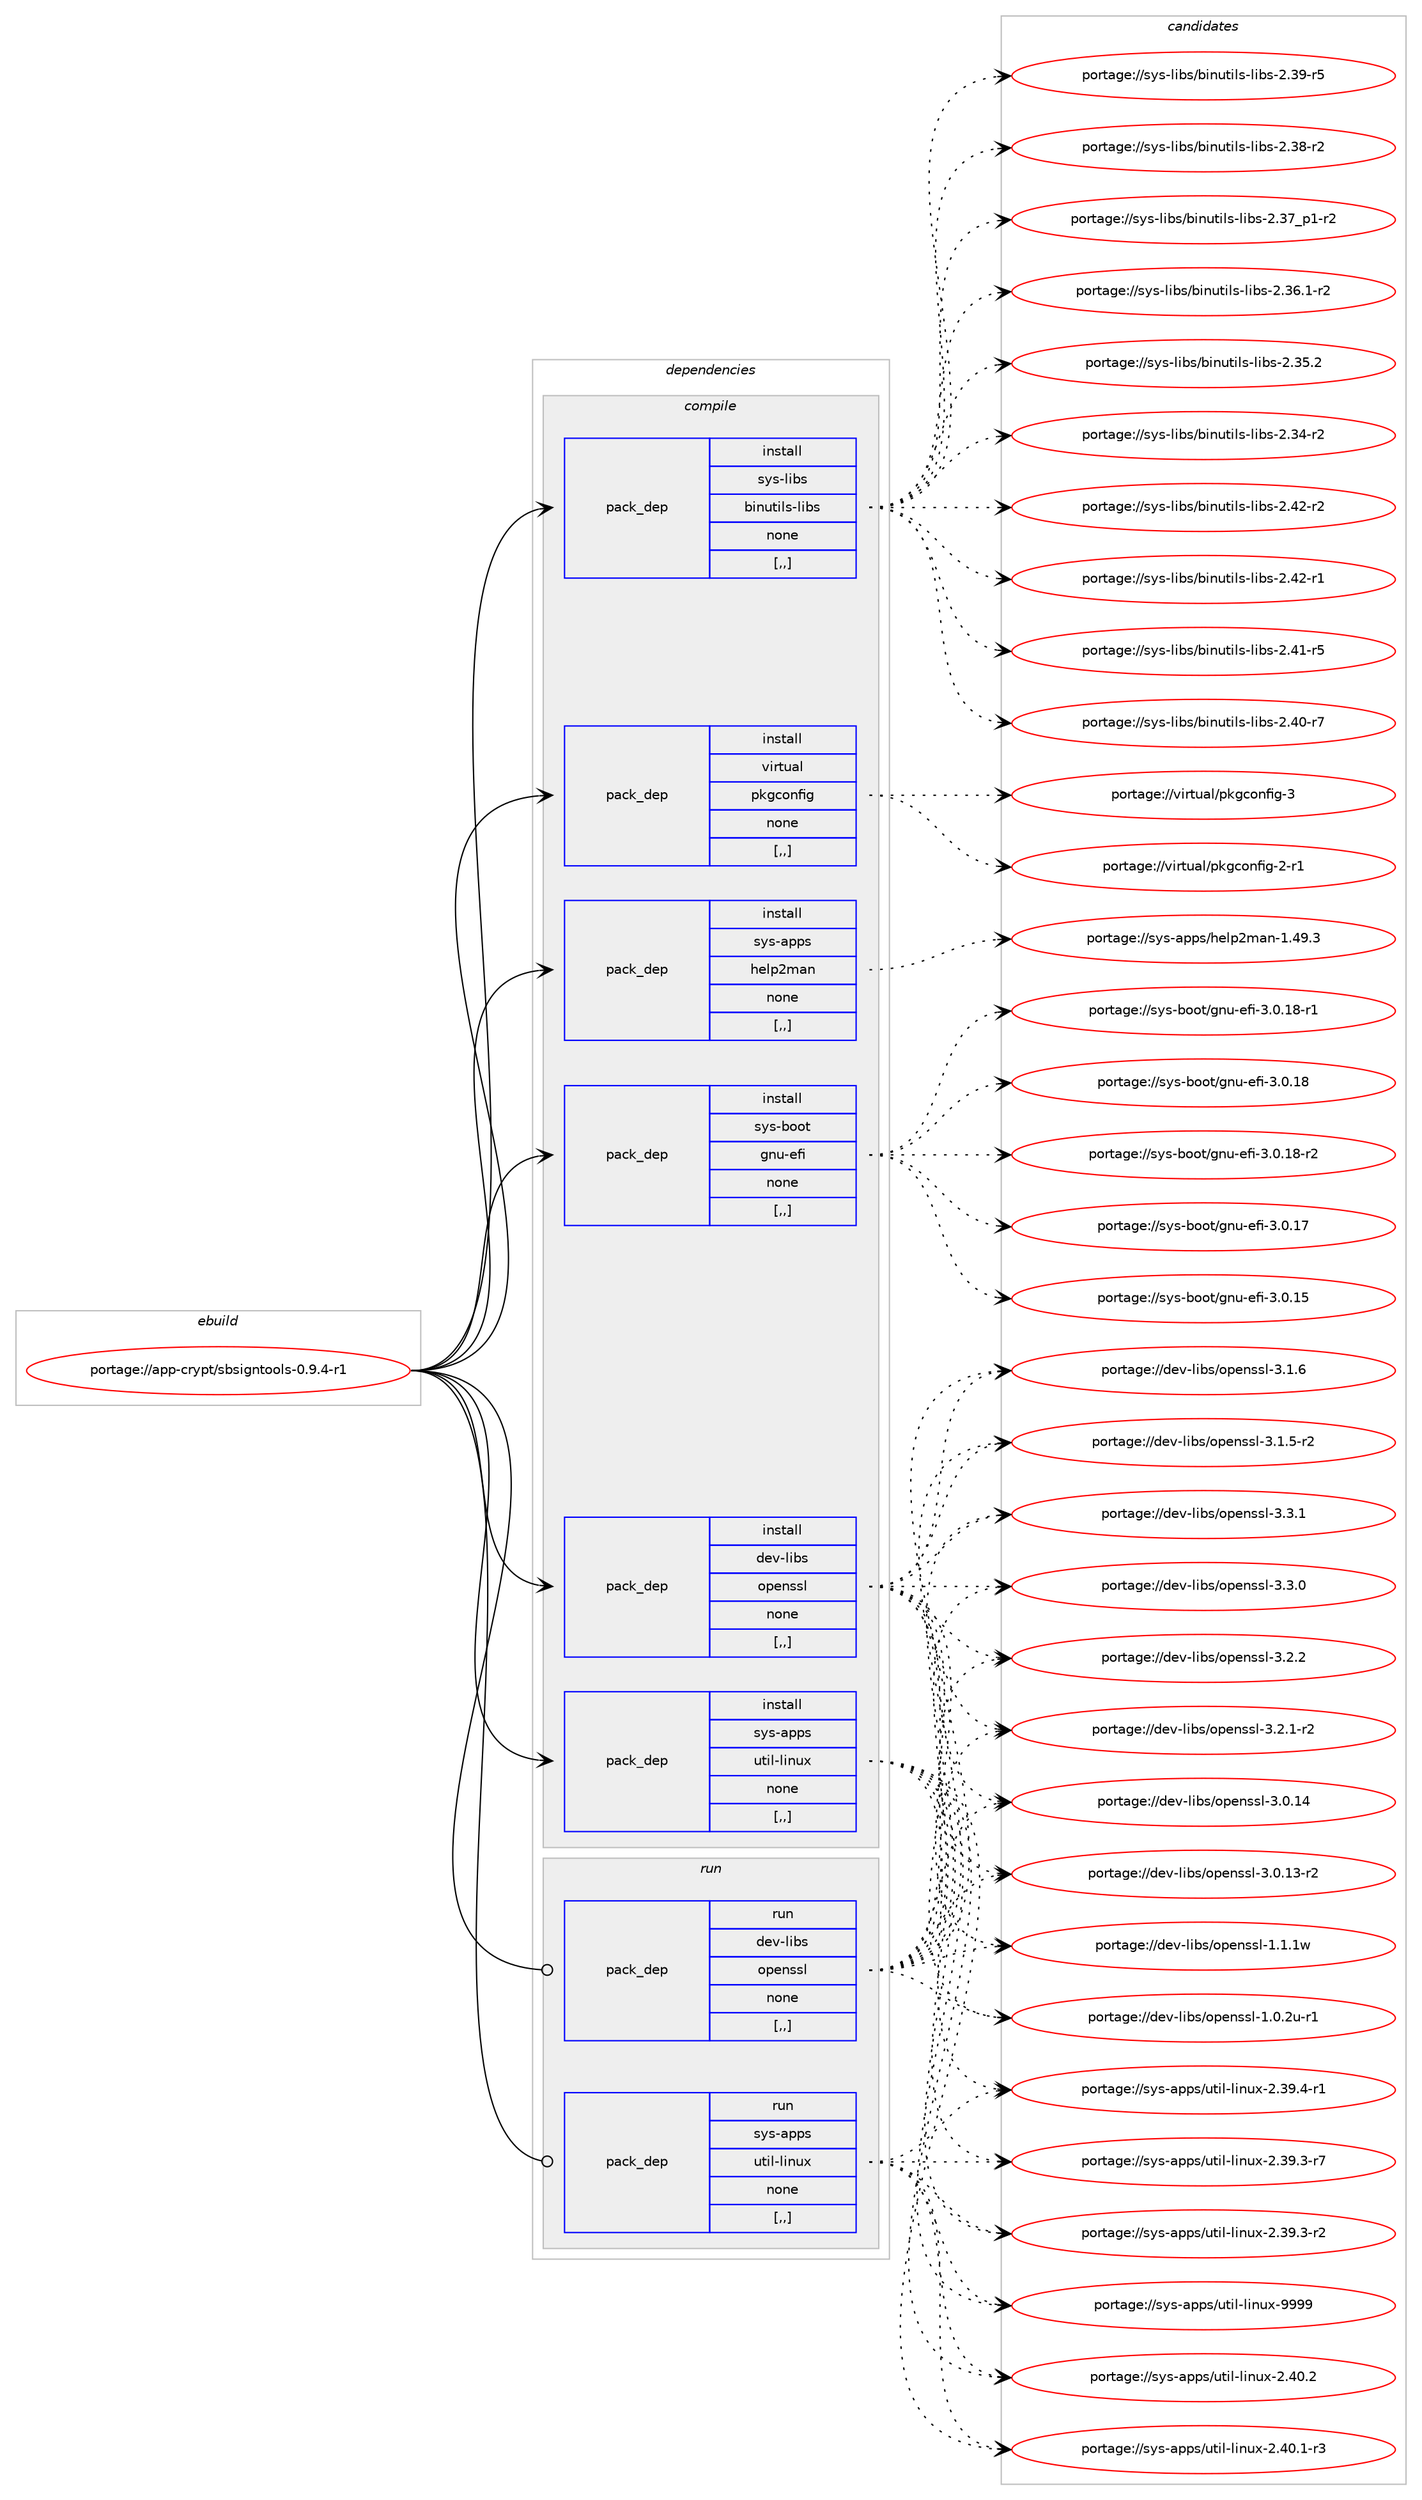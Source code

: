 digraph prolog {

# *************
# Graph options
# *************

newrank=true;
concentrate=true;
compound=true;
graph [rankdir=LR,fontname=Helvetica,fontsize=10,ranksep=1.5];#, ranksep=2.5, nodesep=0.2];
edge  [arrowhead=vee];
node  [fontname=Helvetica,fontsize=10];

# **********
# The ebuild
# **********

subgraph cluster_leftcol {
color=gray;
label=<<i>ebuild</i>>;
id [label="portage://app-crypt/sbsigntools-0.9.4-r1", color=red, width=4, href="../app-crypt/sbsigntools-0.9.4-r1.svg"];
}

# ****************
# The dependencies
# ****************

subgraph cluster_midcol {
color=gray;
label=<<i>dependencies</i>>;
subgraph cluster_compile {
fillcolor="#eeeeee";
style=filled;
label=<<i>compile</i>>;
subgraph pack10263 {
dependency14118 [label=<<TABLE BORDER="0" CELLBORDER="1" CELLSPACING="0" CELLPADDING="4" WIDTH="220"><TR><TD ROWSPAN="6" CELLPADDING="30">pack_dep</TD></TR><TR><TD WIDTH="110">install</TD></TR><TR><TD>dev-libs</TD></TR><TR><TD>openssl</TD></TR><TR><TD>none</TD></TR><TR><TD>[,,]</TD></TR></TABLE>>, shape=none, color=blue];
}
id:e -> dependency14118:w [weight=20,style="solid",arrowhead="vee"];
subgraph pack10264 {
dependency14119 [label=<<TABLE BORDER="0" CELLBORDER="1" CELLSPACING="0" CELLPADDING="4" WIDTH="220"><TR><TD ROWSPAN="6" CELLPADDING="30">pack_dep</TD></TR><TR><TD WIDTH="110">install</TD></TR><TR><TD>sys-apps</TD></TR><TR><TD>help2man</TD></TR><TR><TD>none</TD></TR><TR><TD>[,,]</TD></TR></TABLE>>, shape=none, color=blue];
}
id:e -> dependency14119:w [weight=20,style="solid",arrowhead="vee"];
subgraph pack10265 {
dependency14120 [label=<<TABLE BORDER="0" CELLBORDER="1" CELLSPACING="0" CELLPADDING="4" WIDTH="220"><TR><TD ROWSPAN="6" CELLPADDING="30">pack_dep</TD></TR><TR><TD WIDTH="110">install</TD></TR><TR><TD>sys-apps</TD></TR><TR><TD>util-linux</TD></TR><TR><TD>none</TD></TR><TR><TD>[,,]</TD></TR></TABLE>>, shape=none, color=blue];
}
id:e -> dependency14120:w [weight=20,style="solid",arrowhead="vee"];
subgraph pack10266 {
dependency14121 [label=<<TABLE BORDER="0" CELLBORDER="1" CELLSPACING="0" CELLPADDING="4" WIDTH="220"><TR><TD ROWSPAN="6" CELLPADDING="30">pack_dep</TD></TR><TR><TD WIDTH="110">install</TD></TR><TR><TD>sys-boot</TD></TR><TR><TD>gnu-efi</TD></TR><TR><TD>none</TD></TR><TR><TD>[,,]</TD></TR></TABLE>>, shape=none, color=blue];
}
id:e -> dependency14121:w [weight=20,style="solid",arrowhead="vee"];
subgraph pack10267 {
dependency14122 [label=<<TABLE BORDER="0" CELLBORDER="1" CELLSPACING="0" CELLPADDING="4" WIDTH="220"><TR><TD ROWSPAN="6" CELLPADDING="30">pack_dep</TD></TR><TR><TD WIDTH="110">install</TD></TR><TR><TD>sys-libs</TD></TR><TR><TD>binutils-libs</TD></TR><TR><TD>none</TD></TR><TR><TD>[,,]</TD></TR></TABLE>>, shape=none, color=blue];
}
id:e -> dependency14122:w [weight=20,style="solid",arrowhead="vee"];
subgraph pack10268 {
dependency14123 [label=<<TABLE BORDER="0" CELLBORDER="1" CELLSPACING="0" CELLPADDING="4" WIDTH="220"><TR><TD ROWSPAN="6" CELLPADDING="30">pack_dep</TD></TR><TR><TD WIDTH="110">install</TD></TR><TR><TD>virtual</TD></TR><TR><TD>pkgconfig</TD></TR><TR><TD>none</TD></TR><TR><TD>[,,]</TD></TR></TABLE>>, shape=none, color=blue];
}
id:e -> dependency14123:w [weight=20,style="solid",arrowhead="vee"];
}
subgraph cluster_compileandrun {
fillcolor="#eeeeee";
style=filled;
label=<<i>compile and run</i>>;
}
subgraph cluster_run {
fillcolor="#eeeeee";
style=filled;
label=<<i>run</i>>;
subgraph pack10269 {
dependency14124 [label=<<TABLE BORDER="0" CELLBORDER="1" CELLSPACING="0" CELLPADDING="4" WIDTH="220"><TR><TD ROWSPAN="6" CELLPADDING="30">pack_dep</TD></TR><TR><TD WIDTH="110">run</TD></TR><TR><TD>dev-libs</TD></TR><TR><TD>openssl</TD></TR><TR><TD>none</TD></TR><TR><TD>[,,]</TD></TR></TABLE>>, shape=none, color=blue];
}
id:e -> dependency14124:w [weight=20,style="solid",arrowhead="odot"];
subgraph pack10270 {
dependency14125 [label=<<TABLE BORDER="0" CELLBORDER="1" CELLSPACING="0" CELLPADDING="4" WIDTH="220"><TR><TD ROWSPAN="6" CELLPADDING="30">pack_dep</TD></TR><TR><TD WIDTH="110">run</TD></TR><TR><TD>sys-apps</TD></TR><TR><TD>util-linux</TD></TR><TR><TD>none</TD></TR><TR><TD>[,,]</TD></TR></TABLE>>, shape=none, color=blue];
}
id:e -> dependency14125:w [weight=20,style="solid",arrowhead="odot"];
}
}

# **************
# The candidates
# **************

subgraph cluster_choices {
rank=same;
color=gray;
label=<<i>candidates</i>>;

subgraph choice10263 {
color=black;
nodesep=1;
choice100101118451081059811547111112101110115115108455146514649 [label="portage://dev-libs/openssl-3.3.1", color=red, width=4,href="../dev-libs/openssl-3.3.1.svg"];
choice100101118451081059811547111112101110115115108455146514648 [label="portage://dev-libs/openssl-3.3.0", color=red, width=4,href="../dev-libs/openssl-3.3.0.svg"];
choice100101118451081059811547111112101110115115108455146504650 [label="portage://dev-libs/openssl-3.2.2", color=red, width=4,href="../dev-libs/openssl-3.2.2.svg"];
choice1001011184510810598115471111121011101151151084551465046494511450 [label="portage://dev-libs/openssl-3.2.1-r2", color=red, width=4,href="../dev-libs/openssl-3.2.1-r2.svg"];
choice100101118451081059811547111112101110115115108455146494654 [label="portage://dev-libs/openssl-3.1.6", color=red, width=4,href="../dev-libs/openssl-3.1.6.svg"];
choice1001011184510810598115471111121011101151151084551464946534511450 [label="portage://dev-libs/openssl-3.1.5-r2", color=red, width=4,href="../dev-libs/openssl-3.1.5-r2.svg"];
choice10010111845108105981154711111210111011511510845514648464952 [label="portage://dev-libs/openssl-3.0.14", color=red, width=4,href="../dev-libs/openssl-3.0.14.svg"];
choice100101118451081059811547111112101110115115108455146484649514511450 [label="portage://dev-libs/openssl-3.0.13-r2", color=red, width=4,href="../dev-libs/openssl-3.0.13-r2.svg"];
choice100101118451081059811547111112101110115115108454946494649119 [label="portage://dev-libs/openssl-1.1.1w", color=red, width=4,href="../dev-libs/openssl-1.1.1w.svg"];
choice1001011184510810598115471111121011101151151084549464846501174511449 [label="portage://dev-libs/openssl-1.0.2u-r1", color=red, width=4,href="../dev-libs/openssl-1.0.2u-r1.svg"];
dependency14118:e -> choice100101118451081059811547111112101110115115108455146514649:w [style=dotted,weight="100"];
dependency14118:e -> choice100101118451081059811547111112101110115115108455146514648:w [style=dotted,weight="100"];
dependency14118:e -> choice100101118451081059811547111112101110115115108455146504650:w [style=dotted,weight="100"];
dependency14118:e -> choice1001011184510810598115471111121011101151151084551465046494511450:w [style=dotted,weight="100"];
dependency14118:e -> choice100101118451081059811547111112101110115115108455146494654:w [style=dotted,weight="100"];
dependency14118:e -> choice1001011184510810598115471111121011101151151084551464946534511450:w [style=dotted,weight="100"];
dependency14118:e -> choice10010111845108105981154711111210111011511510845514648464952:w [style=dotted,weight="100"];
dependency14118:e -> choice100101118451081059811547111112101110115115108455146484649514511450:w [style=dotted,weight="100"];
dependency14118:e -> choice100101118451081059811547111112101110115115108454946494649119:w [style=dotted,weight="100"];
dependency14118:e -> choice1001011184510810598115471111121011101151151084549464846501174511449:w [style=dotted,weight="100"];
}
subgraph choice10264 {
color=black;
nodesep=1;
choice115121115459711211211547104101108112501099711045494652574651 [label="portage://sys-apps/help2man-1.49.3", color=red, width=4,href="../sys-apps/help2man-1.49.3.svg"];
dependency14119:e -> choice115121115459711211211547104101108112501099711045494652574651:w [style=dotted,weight="100"];
}
subgraph choice10265 {
color=black;
nodesep=1;
choice115121115459711211211547117116105108451081051101171204557575757 [label="portage://sys-apps/util-linux-9999", color=red, width=4,href="../sys-apps/util-linux-9999.svg"];
choice1151211154597112112115471171161051084510810511011712045504652484650 [label="portage://sys-apps/util-linux-2.40.2", color=red, width=4,href="../sys-apps/util-linux-2.40.2.svg"];
choice11512111545971121121154711711610510845108105110117120455046524846494511451 [label="portage://sys-apps/util-linux-2.40.1-r3", color=red, width=4,href="../sys-apps/util-linux-2.40.1-r3.svg"];
choice11512111545971121121154711711610510845108105110117120455046515746524511449 [label="portage://sys-apps/util-linux-2.39.4-r1", color=red, width=4,href="../sys-apps/util-linux-2.39.4-r1.svg"];
choice11512111545971121121154711711610510845108105110117120455046515746514511455 [label="portage://sys-apps/util-linux-2.39.3-r7", color=red, width=4,href="../sys-apps/util-linux-2.39.3-r7.svg"];
choice11512111545971121121154711711610510845108105110117120455046515746514511450 [label="portage://sys-apps/util-linux-2.39.3-r2", color=red, width=4,href="../sys-apps/util-linux-2.39.3-r2.svg"];
dependency14120:e -> choice115121115459711211211547117116105108451081051101171204557575757:w [style=dotted,weight="100"];
dependency14120:e -> choice1151211154597112112115471171161051084510810511011712045504652484650:w [style=dotted,weight="100"];
dependency14120:e -> choice11512111545971121121154711711610510845108105110117120455046524846494511451:w [style=dotted,weight="100"];
dependency14120:e -> choice11512111545971121121154711711610510845108105110117120455046515746524511449:w [style=dotted,weight="100"];
dependency14120:e -> choice11512111545971121121154711711610510845108105110117120455046515746514511455:w [style=dotted,weight="100"];
dependency14120:e -> choice11512111545971121121154711711610510845108105110117120455046515746514511450:w [style=dotted,weight="100"];
}
subgraph choice10266 {
color=black;
nodesep=1;
choice11512111545981111111164710311011745101102105455146484649564511450 [label="portage://sys-boot/gnu-efi-3.0.18-r2", color=red, width=4,href="../sys-boot/gnu-efi-3.0.18-r2.svg"];
choice11512111545981111111164710311011745101102105455146484649564511449 [label="portage://sys-boot/gnu-efi-3.0.18-r1", color=red, width=4,href="../sys-boot/gnu-efi-3.0.18-r1.svg"];
choice1151211154598111111116471031101174510110210545514648464956 [label="portage://sys-boot/gnu-efi-3.0.18", color=red, width=4,href="../sys-boot/gnu-efi-3.0.18.svg"];
choice1151211154598111111116471031101174510110210545514648464955 [label="portage://sys-boot/gnu-efi-3.0.17", color=red, width=4,href="../sys-boot/gnu-efi-3.0.17.svg"];
choice1151211154598111111116471031101174510110210545514648464953 [label="portage://sys-boot/gnu-efi-3.0.15", color=red, width=4,href="../sys-boot/gnu-efi-3.0.15.svg"];
dependency14121:e -> choice11512111545981111111164710311011745101102105455146484649564511450:w [style=dotted,weight="100"];
dependency14121:e -> choice11512111545981111111164710311011745101102105455146484649564511449:w [style=dotted,weight="100"];
dependency14121:e -> choice1151211154598111111116471031101174510110210545514648464956:w [style=dotted,weight="100"];
dependency14121:e -> choice1151211154598111111116471031101174510110210545514648464955:w [style=dotted,weight="100"];
dependency14121:e -> choice1151211154598111111116471031101174510110210545514648464953:w [style=dotted,weight="100"];
}
subgraph choice10267 {
color=black;
nodesep=1;
choice11512111545108105981154798105110117116105108115451081059811545504652504511450 [label="portage://sys-libs/binutils-libs-2.42-r2", color=red, width=4,href="../sys-libs/binutils-libs-2.42-r2.svg"];
choice11512111545108105981154798105110117116105108115451081059811545504652504511449 [label="portage://sys-libs/binutils-libs-2.42-r1", color=red, width=4,href="../sys-libs/binutils-libs-2.42-r1.svg"];
choice11512111545108105981154798105110117116105108115451081059811545504652494511453 [label="portage://sys-libs/binutils-libs-2.41-r5", color=red, width=4,href="../sys-libs/binutils-libs-2.41-r5.svg"];
choice11512111545108105981154798105110117116105108115451081059811545504652484511455 [label="portage://sys-libs/binutils-libs-2.40-r7", color=red, width=4,href="../sys-libs/binutils-libs-2.40-r7.svg"];
choice11512111545108105981154798105110117116105108115451081059811545504651574511453 [label="portage://sys-libs/binutils-libs-2.39-r5", color=red, width=4,href="../sys-libs/binutils-libs-2.39-r5.svg"];
choice11512111545108105981154798105110117116105108115451081059811545504651564511450 [label="portage://sys-libs/binutils-libs-2.38-r2", color=red, width=4,href="../sys-libs/binutils-libs-2.38-r2.svg"];
choice115121115451081059811547981051101171161051081154510810598115455046515595112494511450 [label="portage://sys-libs/binutils-libs-2.37_p1-r2", color=red, width=4,href="../sys-libs/binutils-libs-2.37_p1-r2.svg"];
choice115121115451081059811547981051101171161051081154510810598115455046515446494511450 [label="portage://sys-libs/binutils-libs-2.36.1-r2", color=red, width=4,href="../sys-libs/binutils-libs-2.36.1-r2.svg"];
choice11512111545108105981154798105110117116105108115451081059811545504651534650 [label="portage://sys-libs/binutils-libs-2.35.2", color=red, width=4,href="../sys-libs/binutils-libs-2.35.2.svg"];
choice11512111545108105981154798105110117116105108115451081059811545504651524511450 [label="portage://sys-libs/binutils-libs-2.34-r2", color=red, width=4,href="../sys-libs/binutils-libs-2.34-r2.svg"];
dependency14122:e -> choice11512111545108105981154798105110117116105108115451081059811545504652504511450:w [style=dotted,weight="100"];
dependency14122:e -> choice11512111545108105981154798105110117116105108115451081059811545504652504511449:w [style=dotted,weight="100"];
dependency14122:e -> choice11512111545108105981154798105110117116105108115451081059811545504652494511453:w [style=dotted,weight="100"];
dependency14122:e -> choice11512111545108105981154798105110117116105108115451081059811545504652484511455:w [style=dotted,weight="100"];
dependency14122:e -> choice11512111545108105981154798105110117116105108115451081059811545504651574511453:w [style=dotted,weight="100"];
dependency14122:e -> choice11512111545108105981154798105110117116105108115451081059811545504651564511450:w [style=dotted,weight="100"];
dependency14122:e -> choice115121115451081059811547981051101171161051081154510810598115455046515595112494511450:w [style=dotted,weight="100"];
dependency14122:e -> choice115121115451081059811547981051101171161051081154510810598115455046515446494511450:w [style=dotted,weight="100"];
dependency14122:e -> choice11512111545108105981154798105110117116105108115451081059811545504651534650:w [style=dotted,weight="100"];
dependency14122:e -> choice11512111545108105981154798105110117116105108115451081059811545504651524511450:w [style=dotted,weight="100"];
}
subgraph choice10268 {
color=black;
nodesep=1;
choice1181051141161179710847112107103991111101021051034551 [label="portage://virtual/pkgconfig-3", color=red, width=4,href="../virtual/pkgconfig-3.svg"];
choice11810511411611797108471121071039911111010210510345504511449 [label="portage://virtual/pkgconfig-2-r1", color=red, width=4,href="../virtual/pkgconfig-2-r1.svg"];
dependency14123:e -> choice1181051141161179710847112107103991111101021051034551:w [style=dotted,weight="100"];
dependency14123:e -> choice11810511411611797108471121071039911111010210510345504511449:w [style=dotted,weight="100"];
}
subgraph choice10269 {
color=black;
nodesep=1;
choice100101118451081059811547111112101110115115108455146514649 [label="portage://dev-libs/openssl-3.3.1", color=red, width=4,href="../dev-libs/openssl-3.3.1.svg"];
choice100101118451081059811547111112101110115115108455146514648 [label="portage://dev-libs/openssl-3.3.0", color=red, width=4,href="../dev-libs/openssl-3.3.0.svg"];
choice100101118451081059811547111112101110115115108455146504650 [label="portage://dev-libs/openssl-3.2.2", color=red, width=4,href="../dev-libs/openssl-3.2.2.svg"];
choice1001011184510810598115471111121011101151151084551465046494511450 [label="portage://dev-libs/openssl-3.2.1-r2", color=red, width=4,href="../dev-libs/openssl-3.2.1-r2.svg"];
choice100101118451081059811547111112101110115115108455146494654 [label="portage://dev-libs/openssl-3.1.6", color=red, width=4,href="../dev-libs/openssl-3.1.6.svg"];
choice1001011184510810598115471111121011101151151084551464946534511450 [label="portage://dev-libs/openssl-3.1.5-r2", color=red, width=4,href="../dev-libs/openssl-3.1.5-r2.svg"];
choice10010111845108105981154711111210111011511510845514648464952 [label="portage://dev-libs/openssl-3.0.14", color=red, width=4,href="../dev-libs/openssl-3.0.14.svg"];
choice100101118451081059811547111112101110115115108455146484649514511450 [label="portage://dev-libs/openssl-3.0.13-r2", color=red, width=4,href="../dev-libs/openssl-3.0.13-r2.svg"];
choice100101118451081059811547111112101110115115108454946494649119 [label="portage://dev-libs/openssl-1.1.1w", color=red, width=4,href="../dev-libs/openssl-1.1.1w.svg"];
choice1001011184510810598115471111121011101151151084549464846501174511449 [label="portage://dev-libs/openssl-1.0.2u-r1", color=red, width=4,href="../dev-libs/openssl-1.0.2u-r1.svg"];
dependency14124:e -> choice100101118451081059811547111112101110115115108455146514649:w [style=dotted,weight="100"];
dependency14124:e -> choice100101118451081059811547111112101110115115108455146514648:w [style=dotted,weight="100"];
dependency14124:e -> choice100101118451081059811547111112101110115115108455146504650:w [style=dotted,weight="100"];
dependency14124:e -> choice1001011184510810598115471111121011101151151084551465046494511450:w [style=dotted,weight="100"];
dependency14124:e -> choice100101118451081059811547111112101110115115108455146494654:w [style=dotted,weight="100"];
dependency14124:e -> choice1001011184510810598115471111121011101151151084551464946534511450:w [style=dotted,weight="100"];
dependency14124:e -> choice10010111845108105981154711111210111011511510845514648464952:w [style=dotted,weight="100"];
dependency14124:e -> choice100101118451081059811547111112101110115115108455146484649514511450:w [style=dotted,weight="100"];
dependency14124:e -> choice100101118451081059811547111112101110115115108454946494649119:w [style=dotted,weight="100"];
dependency14124:e -> choice1001011184510810598115471111121011101151151084549464846501174511449:w [style=dotted,weight="100"];
}
subgraph choice10270 {
color=black;
nodesep=1;
choice115121115459711211211547117116105108451081051101171204557575757 [label="portage://sys-apps/util-linux-9999", color=red, width=4,href="../sys-apps/util-linux-9999.svg"];
choice1151211154597112112115471171161051084510810511011712045504652484650 [label="portage://sys-apps/util-linux-2.40.2", color=red, width=4,href="../sys-apps/util-linux-2.40.2.svg"];
choice11512111545971121121154711711610510845108105110117120455046524846494511451 [label="portage://sys-apps/util-linux-2.40.1-r3", color=red, width=4,href="../sys-apps/util-linux-2.40.1-r3.svg"];
choice11512111545971121121154711711610510845108105110117120455046515746524511449 [label="portage://sys-apps/util-linux-2.39.4-r1", color=red, width=4,href="../sys-apps/util-linux-2.39.4-r1.svg"];
choice11512111545971121121154711711610510845108105110117120455046515746514511455 [label="portage://sys-apps/util-linux-2.39.3-r7", color=red, width=4,href="../sys-apps/util-linux-2.39.3-r7.svg"];
choice11512111545971121121154711711610510845108105110117120455046515746514511450 [label="portage://sys-apps/util-linux-2.39.3-r2", color=red, width=4,href="../sys-apps/util-linux-2.39.3-r2.svg"];
dependency14125:e -> choice115121115459711211211547117116105108451081051101171204557575757:w [style=dotted,weight="100"];
dependency14125:e -> choice1151211154597112112115471171161051084510810511011712045504652484650:w [style=dotted,weight="100"];
dependency14125:e -> choice11512111545971121121154711711610510845108105110117120455046524846494511451:w [style=dotted,weight="100"];
dependency14125:e -> choice11512111545971121121154711711610510845108105110117120455046515746524511449:w [style=dotted,weight="100"];
dependency14125:e -> choice11512111545971121121154711711610510845108105110117120455046515746514511455:w [style=dotted,weight="100"];
dependency14125:e -> choice11512111545971121121154711711610510845108105110117120455046515746514511450:w [style=dotted,weight="100"];
}
}

}
